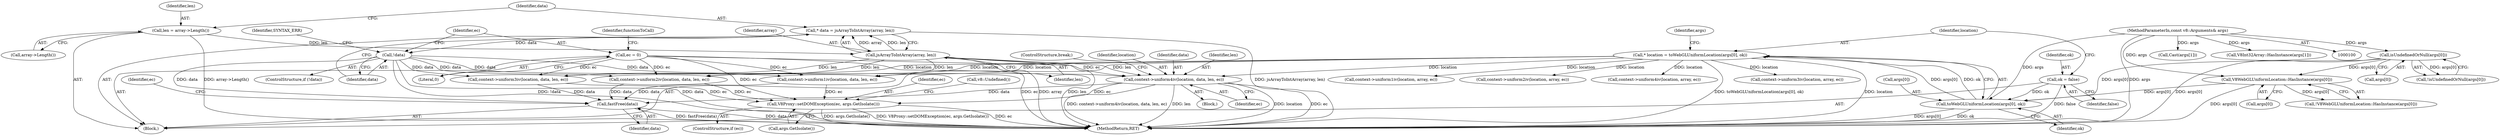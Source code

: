 digraph "0_Chrome_e9372a1bfd3588a80fcf49aa07321f0971dd6091_62@pointer" {
"1000265" [label="(Call,context->uniform4iv(location, data, len, ec))"];
"1000141" [label="(Call,* location = toWebGLUniformLocation(args[0], ok))"];
"1000143" [label="(Call,toWebGLUniformLocation(args[0], ok))"];
"1000128" [label="(Call,V8WebGLUniformLocation::HasInstance(args[0]))"];
"1000123" [label="(Call,isUndefinedOrNull(args[0]))"];
"1000101" [label="(MethodParameterIn,const v8::Arguments& args)"];
"1000137" [label="(Call,ok = false)"];
"1000228" [label="(Call,!data)"];
"1000222" [label="(Call,* data = jsArrayToIntArray(array, len))"];
"1000224" [label="(Call,jsArrayToIntArray(array, len))"];
"1000218" [label="(Call,len = array->Length())"];
"1000237" [label="(Call,ec = 0)"];
"1000274" [label="(Call,fastFree(data))"];
"1000278" [label="(Call,V8Proxy::setDOMException(ec, args.GetIsolate()))"];
"1000222" [label="(Call,* data = jsArrayToIntArray(array, len))"];
"1000213" [label="(Call,Cast(args[1]))"];
"1000283" [label="(MethodReturn,RET)"];
"1000242" [label="(Block,)"];
"1000278" [label="(Call,V8Proxy::setDOMException(ec, args.GetIsolate()))"];
"1000101" [label="(MethodParameterIn,const v8::Arguments& args)"];
"1000171" [label="(Call,context->uniform1iv(location, array, ec))"];
"1000227" [label="(ControlStructure,if (!data))"];
"1000226" [label="(Identifier,len)"];
"1000232" [label="(Identifier,SYNTAX_ERR)"];
"1000124" [label="(Call,args[0])"];
"1000177" [label="(Call,context->uniform2iv(location, array, ec))"];
"1000143" [label="(Call,toWebGLUniformLocation(args[0], ok))"];
"1000229" [label="(Identifier,data)"];
"1000241" [label="(Identifier,functionToCall)"];
"1000103" [label="(Block,)"];
"1000280" [label="(Call,args.GetIsolate())"];
"1000138" [label="(Identifier,ok)"];
"1000189" [label="(Call,context->uniform4iv(location, array, ec))"];
"1000129" [label="(Call,args[0])"];
"1000265" [label="(Call,context->uniform4iv(location, data, len, ec))"];
"1000258" [label="(Call,context->uniform3iv(location, data, len, ec))"];
"1000270" [label="(ControlStructure,break;)"];
"1000224" [label="(Call,jsArrayToIntArray(array, len))"];
"1000123" [label="(Call,isUndefinedOrNull(args[0]))"];
"1000127" [label="(Call,!V8WebGLUniformLocation::HasInstance(args[0]))"];
"1000147" [label="(Identifier,ok)"];
"1000239" [label="(Literal,0)"];
"1000269" [label="(Identifier,ec)"];
"1000151" [label="(Identifier,args)"];
"1000244" [label="(Call,context->uniform1iv(location, data, len, ec))"];
"1000219" [label="(Identifier,len)"];
"1000237" [label="(Call,ec = 0)"];
"1000139" [label="(Identifier,false)"];
"1000128" [label="(Call,V8WebGLUniformLocation::HasInstance(args[0]))"];
"1000282" [label="(Call,v8::Undefined())"];
"1000276" [label="(ControlStructure,if (ec))"];
"1000220" [label="(Call,array->Length())"];
"1000238" [label="(Identifier,ec)"];
"1000218" [label="(Call,len = array->Length())"];
"1000142" [label="(Identifier,location)"];
"1000122" [label="(Call,!isUndefinedOrNull(args[0]))"];
"1000149" [label="(Call,V8Int32Array::HasInstance(args[1]))"];
"1000137" [label="(Call,ok = false)"];
"1000266" [label="(Identifier,location)"];
"1000279" [label="(Identifier,ec)"];
"1000267" [label="(Identifier,data)"];
"1000268" [label="(Identifier,len)"];
"1000275" [label="(Identifier,data)"];
"1000274" [label="(Call,fastFree(data))"];
"1000277" [label="(Identifier,ec)"];
"1000251" [label="(Call,context->uniform2iv(location, data, len, ec))"];
"1000225" [label="(Identifier,array)"];
"1000141" [label="(Call,* location = toWebGLUniformLocation(args[0], ok))"];
"1000144" [label="(Call,args[0])"];
"1000183" [label="(Call,context->uniform3iv(location, array, ec))"];
"1000223" [label="(Identifier,data)"];
"1000228" [label="(Call,!data)"];
"1000265" -> "1000242"  [label="AST: "];
"1000265" -> "1000269"  [label="CFG: "];
"1000266" -> "1000265"  [label="AST: "];
"1000267" -> "1000265"  [label="AST: "];
"1000268" -> "1000265"  [label="AST: "];
"1000269" -> "1000265"  [label="AST: "];
"1000270" -> "1000265"  [label="CFG: "];
"1000265" -> "1000283"  [label="DDG: ec"];
"1000265" -> "1000283"  [label="DDG: context->uniform4iv(location, data, len, ec)"];
"1000265" -> "1000283"  [label="DDG: len"];
"1000265" -> "1000283"  [label="DDG: location"];
"1000141" -> "1000265"  [label="DDG: location"];
"1000228" -> "1000265"  [label="DDG: data"];
"1000224" -> "1000265"  [label="DDG: len"];
"1000237" -> "1000265"  [label="DDG: ec"];
"1000265" -> "1000274"  [label="DDG: data"];
"1000265" -> "1000278"  [label="DDG: ec"];
"1000141" -> "1000103"  [label="AST: "];
"1000141" -> "1000143"  [label="CFG: "];
"1000142" -> "1000141"  [label="AST: "];
"1000143" -> "1000141"  [label="AST: "];
"1000151" -> "1000141"  [label="CFG: "];
"1000141" -> "1000283"  [label="DDG: location"];
"1000141" -> "1000283"  [label="DDG: toWebGLUniformLocation(args[0], ok)"];
"1000143" -> "1000141"  [label="DDG: args[0]"];
"1000143" -> "1000141"  [label="DDG: ok"];
"1000141" -> "1000171"  [label="DDG: location"];
"1000141" -> "1000177"  [label="DDG: location"];
"1000141" -> "1000183"  [label="DDG: location"];
"1000141" -> "1000189"  [label="DDG: location"];
"1000141" -> "1000244"  [label="DDG: location"];
"1000141" -> "1000251"  [label="DDG: location"];
"1000141" -> "1000258"  [label="DDG: location"];
"1000143" -> "1000147"  [label="CFG: "];
"1000144" -> "1000143"  [label="AST: "];
"1000147" -> "1000143"  [label="AST: "];
"1000143" -> "1000283"  [label="DDG: args[0]"];
"1000143" -> "1000283"  [label="DDG: ok"];
"1000128" -> "1000143"  [label="DDG: args[0]"];
"1000123" -> "1000143"  [label="DDG: args[0]"];
"1000101" -> "1000143"  [label="DDG: args"];
"1000137" -> "1000143"  [label="DDG: ok"];
"1000128" -> "1000127"  [label="AST: "];
"1000128" -> "1000129"  [label="CFG: "];
"1000129" -> "1000128"  [label="AST: "];
"1000127" -> "1000128"  [label="CFG: "];
"1000128" -> "1000283"  [label="DDG: args[0]"];
"1000128" -> "1000127"  [label="DDG: args[0]"];
"1000123" -> "1000128"  [label="DDG: args[0]"];
"1000101" -> "1000128"  [label="DDG: args"];
"1000123" -> "1000122"  [label="AST: "];
"1000123" -> "1000124"  [label="CFG: "];
"1000124" -> "1000123"  [label="AST: "];
"1000122" -> "1000123"  [label="CFG: "];
"1000123" -> "1000283"  [label="DDG: args[0]"];
"1000123" -> "1000122"  [label="DDG: args[0]"];
"1000101" -> "1000123"  [label="DDG: args"];
"1000101" -> "1000100"  [label="AST: "];
"1000101" -> "1000283"  [label="DDG: args"];
"1000101" -> "1000149"  [label="DDG: args"];
"1000101" -> "1000213"  [label="DDG: args"];
"1000137" -> "1000103"  [label="AST: "];
"1000137" -> "1000139"  [label="CFG: "];
"1000138" -> "1000137"  [label="AST: "];
"1000139" -> "1000137"  [label="AST: "];
"1000142" -> "1000137"  [label="CFG: "];
"1000137" -> "1000283"  [label="DDG: false"];
"1000228" -> "1000227"  [label="AST: "];
"1000228" -> "1000229"  [label="CFG: "];
"1000229" -> "1000228"  [label="AST: "];
"1000232" -> "1000228"  [label="CFG: "];
"1000238" -> "1000228"  [label="CFG: "];
"1000228" -> "1000283"  [label="DDG: !data"];
"1000228" -> "1000283"  [label="DDG: data"];
"1000222" -> "1000228"  [label="DDG: data"];
"1000228" -> "1000244"  [label="DDG: data"];
"1000228" -> "1000251"  [label="DDG: data"];
"1000228" -> "1000258"  [label="DDG: data"];
"1000228" -> "1000274"  [label="DDG: data"];
"1000222" -> "1000103"  [label="AST: "];
"1000222" -> "1000224"  [label="CFG: "];
"1000223" -> "1000222"  [label="AST: "];
"1000224" -> "1000222"  [label="AST: "];
"1000229" -> "1000222"  [label="CFG: "];
"1000222" -> "1000283"  [label="DDG: jsArrayToIntArray(array, len)"];
"1000224" -> "1000222"  [label="DDG: array"];
"1000224" -> "1000222"  [label="DDG: len"];
"1000224" -> "1000226"  [label="CFG: "];
"1000225" -> "1000224"  [label="AST: "];
"1000226" -> "1000224"  [label="AST: "];
"1000224" -> "1000283"  [label="DDG: array"];
"1000224" -> "1000283"  [label="DDG: len"];
"1000218" -> "1000224"  [label="DDG: len"];
"1000224" -> "1000244"  [label="DDG: len"];
"1000224" -> "1000251"  [label="DDG: len"];
"1000224" -> "1000258"  [label="DDG: len"];
"1000218" -> "1000103"  [label="AST: "];
"1000218" -> "1000220"  [label="CFG: "];
"1000219" -> "1000218"  [label="AST: "];
"1000220" -> "1000218"  [label="AST: "];
"1000223" -> "1000218"  [label="CFG: "];
"1000218" -> "1000283"  [label="DDG: array->Length()"];
"1000237" -> "1000103"  [label="AST: "];
"1000237" -> "1000239"  [label="CFG: "];
"1000238" -> "1000237"  [label="AST: "];
"1000239" -> "1000237"  [label="AST: "];
"1000241" -> "1000237"  [label="CFG: "];
"1000237" -> "1000283"  [label="DDG: ec"];
"1000237" -> "1000244"  [label="DDG: ec"];
"1000237" -> "1000251"  [label="DDG: ec"];
"1000237" -> "1000258"  [label="DDG: ec"];
"1000237" -> "1000278"  [label="DDG: ec"];
"1000274" -> "1000103"  [label="AST: "];
"1000274" -> "1000275"  [label="CFG: "];
"1000275" -> "1000274"  [label="AST: "];
"1000277" -> "1000274"  [label="CFG: "];
"1000274" -> "1000283"  [label="DDG: data"];
"1000274" -> "1000283"  [label="DDG: fastFree(data)"];
"1000258" -> "1000274"  [label="DDG: data"];
"1000251" -> "1000274"  [label="DDG: data"];
"1000244" -> "1000274"  [label="DDG: data"];
"1000278" -> "1000276"  [label="AST: "];
"1000278" -> "1000280"  [label="CFG: "];
"1000279" -> "1000278"  [label="AST: "];
"1000280" -> "1000278"  [label="AST: "];
"1000282" -> "1000278"  [label="CFG: "];
"1000278" -> "1000283"  [label="DDG: args.GetIsolate()"];
"1000278" -> "1000283"  [label="DDG: V8Proxy::setDOMException(ec, args.GetIsolate())"];
"1000278" -> "1000283"  [label="DDG: ec"];
"1000244" -> "1000278"  [label="DDG: ec"];
"1000251" -> "1000278"  [label="DDG: ec"];
"1000258" -> "1000278"  [label="DDG: ec"];
}
